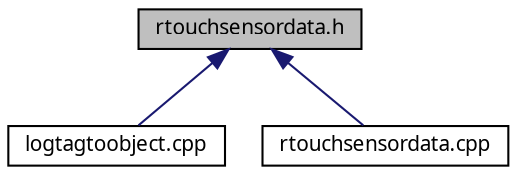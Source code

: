 digraph G
{
  edge [fontname="FreeSans.ttf",fontsize=10,labelfontname="FreeSans.ttf",labelfontsize=10];
  node [fontname="FreeSans.ttf",fontsize=10,shape=record];
  Node1 [label="rtouchsensordata.h",height=0.2,width=0.4,color="black", fillcolor="grey75", style="filled" fontcolor="black"];
  Node1 -> Node2 [dir=back,color="midnightblue",fontsize=10,style="solid",fontname="FreeSans.ttf"];
  Node2 [label="logtagtoobject.cpp",height=0.2,width=0.4,color="black", fillcolor="white", style="filled",URL="$logtagtoobject_8cpp-source.html"];
  Node1 -> Node3 [dir=back,color="midnightblue",fontsize=10,style="solid",fontname="FreeSans.ttf"];
  Node3 [label="rtouchsensordata.cpp",height=0.2,width=0.4,color="black", fillcolor="white", style="filled",URL="$rtouchsensordata_8cpp-source.html"];
}

